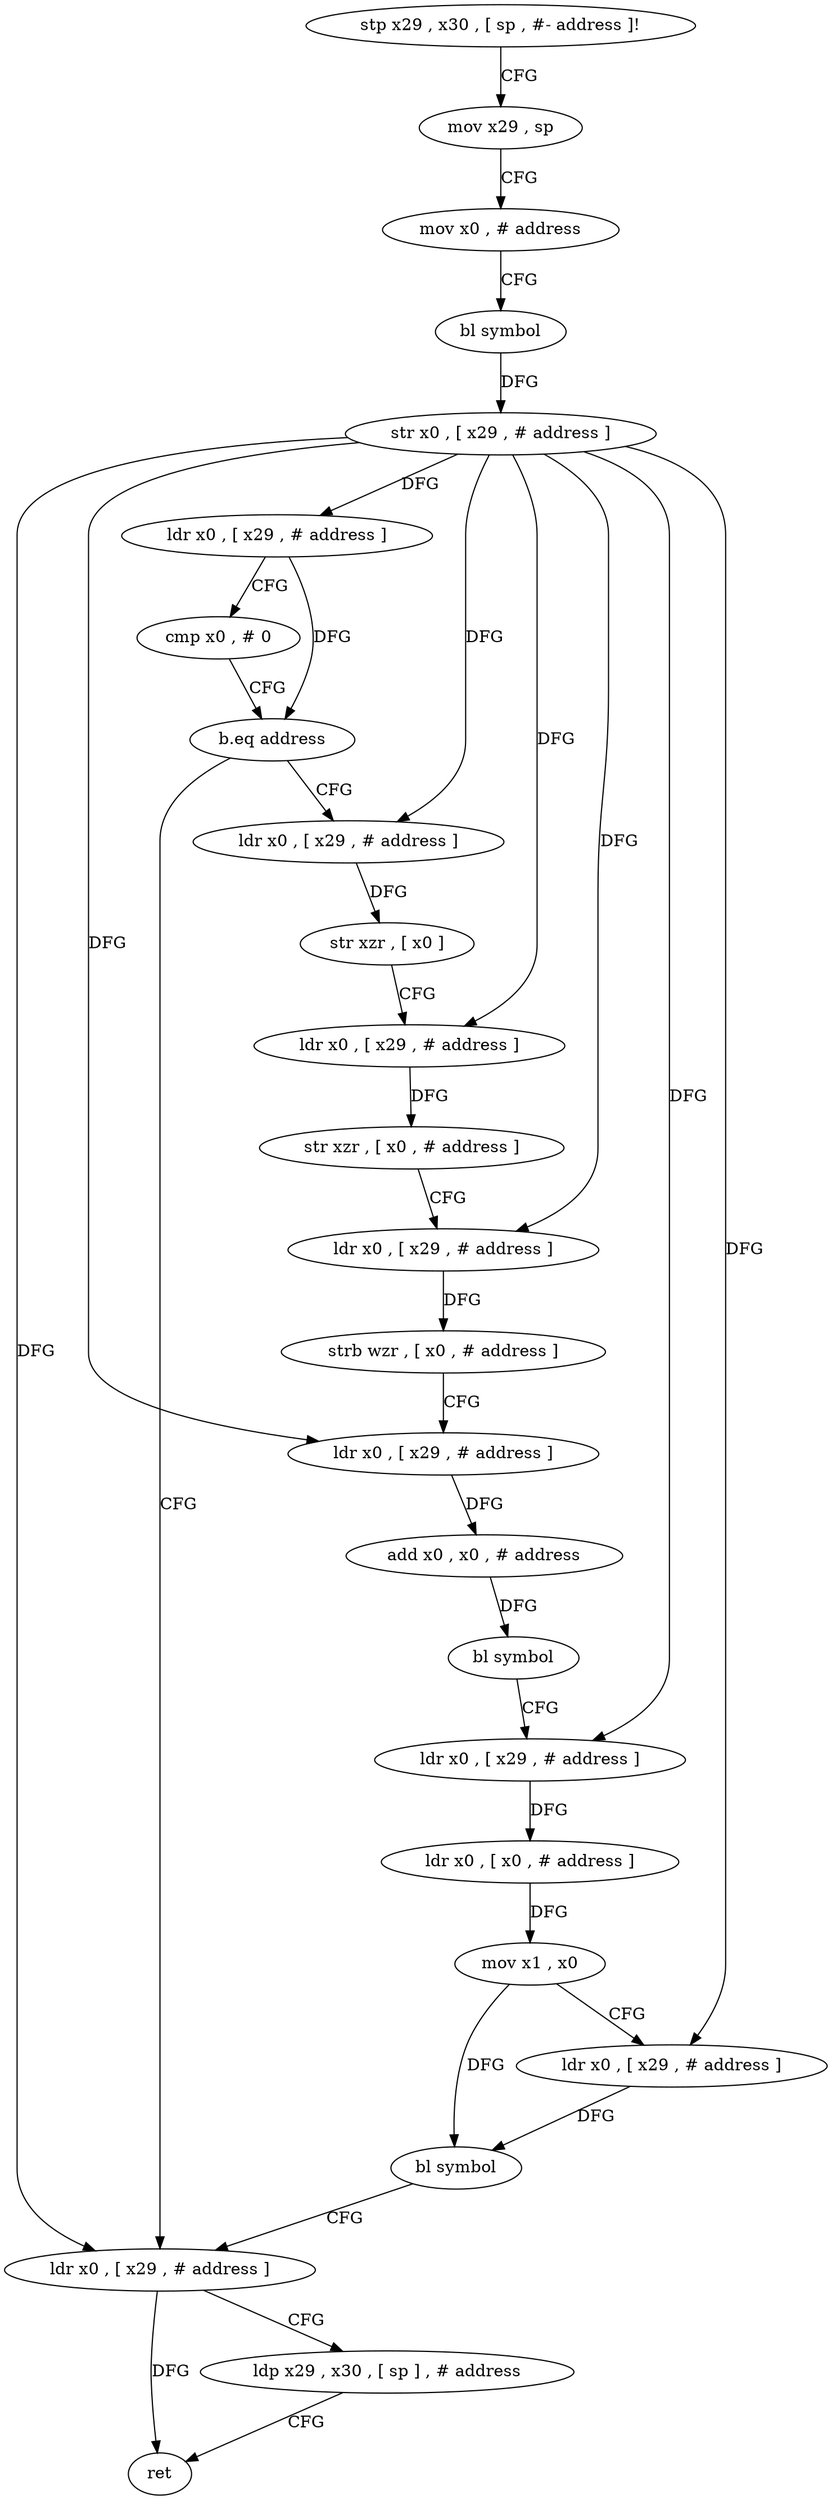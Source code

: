 digraph "func" {
"135612" [label = "stp x29 , x30 , [ sp , #- address ]!" ]
"135616" [label = "mov x29 , sp" ]
"135620" [label = "mov x0 , # address" ]
"135624" [label = "bl symbol" ]
"135628" [label = "str x0 , [ x29 , # address ]" ]
"135632" [label = "ldr x0 , [ x29 , # address ]" ]
"135636" [label = "cmp x0 , # 0" ]
"135640" [label = "b.eq address" ]
"135700" [label = "ldr x0 , [ x29 , # address ]" ]
"135644" [label = "ldr x0 , [ x29 , # address ]" ]
"135704" [label = "ldp x29 , x30 , [ sp ] , # address" ]
"135708" [label = "ret" ]
"135648" [label = "str xzr , [ x0 ]" ]
"135652" [label = "ldr x0 , [ x29 , # address ]" ]
"135656" [label = "str xzr , [ x0 , # address ]" ]
"135660" [label = "ldr x0 , [ x29 , # address ]" ]
"135664" [label = "strb wzr , [ x0 , # address ]" ]
"135668" [label = "ldr x0 , [ x29 , # address ]" ]
"135672" [label = "add x0 , x0 , # address" ]
"135676" [label = "bl symbol" ]
"135680" [label = "ldr x0 , [ x29 , # address ]" ]
"135684" [label = "ldr x0 , [ x0 , # address ]" ]
"135688" [label = "mov x1 , x0" ]
"135692" [label = "ldr x0 , [ x29 , # address ]" ]
"135696" [label = "bl symbol" ]
"135612" -> "135616" [ label = "CFG" ]
"135616" -> "135620" [ label = "CFG" ]
"135620" -> "135624" [ label = "CFG" ]
"135624" -> "135628" [ label = "DFG" ]
"135628" -> "135632" [ label = "DFG" ]
"135628" -> "135700" [ label = "DFG" ]
"135628" -> "135644" [ label = "DFG" ]
"135628" -> "135652" [ label = "DFG" ]
"135628" -> "135660" [ label = "DFG" ]
"135628" -> "135668" [ label = "DFG" ]
"135628" -> "135680" [ label = "DFG" ]
"135628" -> "135692" [ label = "DFG" ]
"135632" -> "135636" [ label = "CFG" ]
"135632" -> "135640" [ label = "DFG" ]
"135636" -> "135640" [ label = "CFG" ]
"135640" -> "135700" [ label = "CFG" ]
"135640" -> "135644" [ label = "CFG" ]
"135700" -> "135704" [ label = "CFG" ]
"135700" -> "135708" [ label = "DFG" ]
"135644" -> "135648" [ label = "DFG" ]
"135704" -> "135708" [ label = "CFG" ]
"135648" -> "135652" [ label = "CFG" ]
"135652" -> "135656" [ label = "DFG" ]
"135656" -> "135660" [ label = "CFG" ]
"135660" -> "135664" [ label = "DFG" ]
"135664" -> "135668" [ label = "CFG" ]
"135668" -> "135672" [ label = "DFG" ]
"135672" -> "135676" [ label = "DFG" ]
"135676" -> "135680" [ label = "CFG" ]
"135680" -> "135684" [ label = "DFG" ]
"135684" -> "135688" [ label = "DFG" ]
"135688" -> "135692" [ label = "CFG" ]
"135688" -> "135696" [ label = "DFG" ]
"135692" -> "135696" [ label = "DFG" ]
"135696" -> "135700" [ label = "CFG" ]
}

